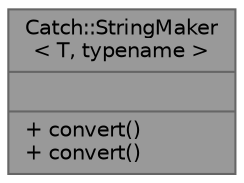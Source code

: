 digraph "Catch::StringMaker&lt; T, typename &gt;"
{
 // LATEX_PDF_SIZE
  bgcolor="transparent";
  edge [fontname=Helvetica,fontsize=10,labelfontname=Helvetica,labelfontsize=10];
  node [fontname=Helvetica,fontsize=10,shape=box,height=0.2,width=0.4];
  Node1 [shape=record,label="{Catch::StringMaker\l\< T, typename \>\n||+ convert()\l+ convert()\l}",height=0.2,width=0.4,color="gray40", fillcolor="grey60", style="filled", fontcolor="black",tooltip=" "];
}

